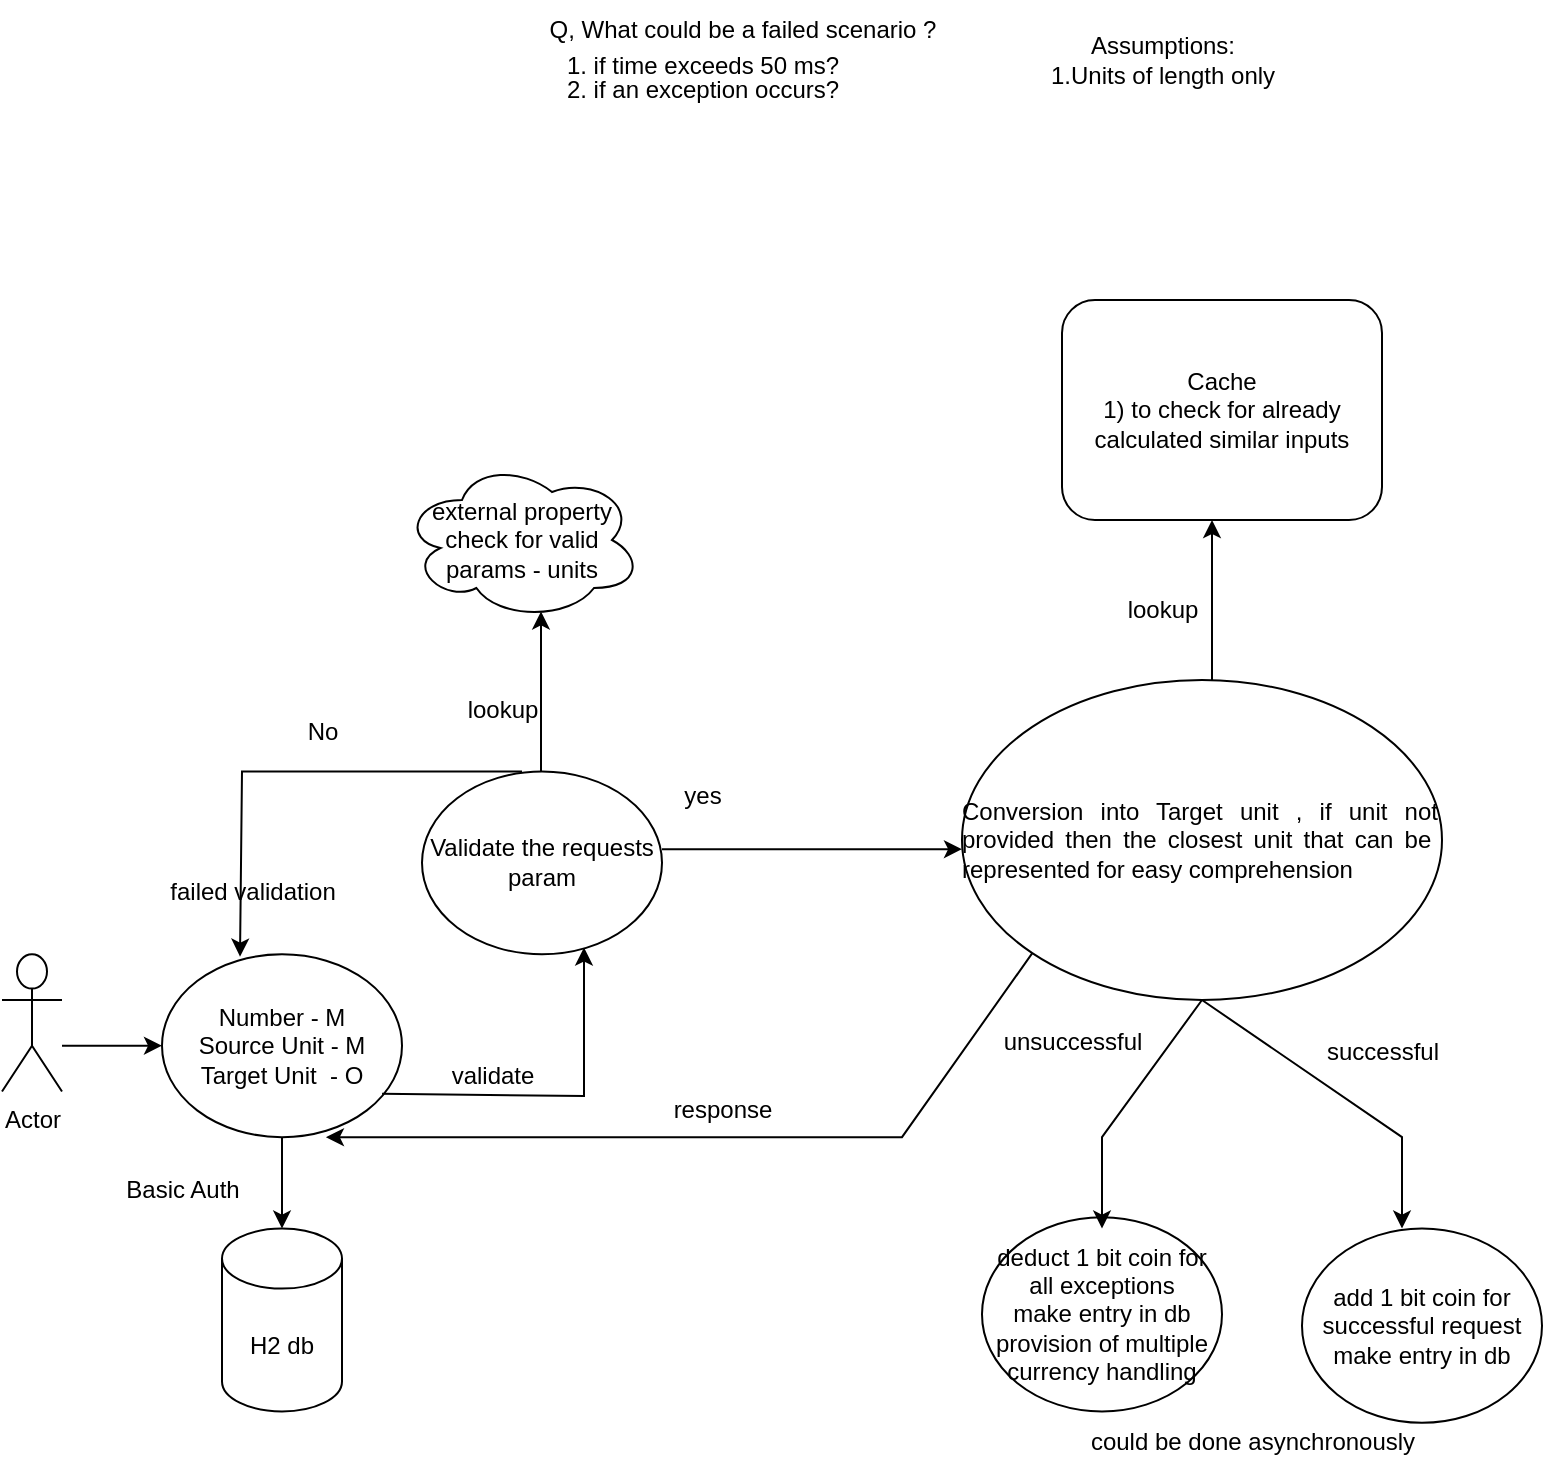 <mxfile version="23.0.2" type="device" pages="2">
  <diagram name="Page-1" id="lHYYtZzS8Uv63oqJ56ig">
    <mxGraphModel dx="864" dy="516" grid="1" gridSize="10" guides="1" tooltips="1" connect="1" arrows="1" fold="1" page="1" pageScale="1" pageWidth="850" pageHeight="1100" math="0" shadow="0">
      <root>
        <mxCell id="0" />
        <mxCell id="1" parent="0" />
        <mxCell id="lj5fhIabV5IwhSBRjd6Y-2" value="Assumptions:&lt;br&gt;1.Units of length only&lt;br&gt;" style="text;html=1;align=center;verticalAlign=middle;resizable=0;points=[];autosize=1;strokeColor=none;fillColor=none;" parent="1" vertex="1">
          <mxGeometry x="540" y="30" width="140" height="40" as="geometry" />
        </mxCell>
        <mxCell id="lj5fhIabV5IwhSBRjd6Y-3" value="" style="group" parent="1" vertex="1" connectable="0">
          <mxGeometry x="290" y="20" width="220" height="60" as="geometry" />
        </mxCell>
        <mxCell id="c188HrAiZuIj-6h9vWM7-4" value="Q, What could be a failed scenario ?" style="text;html=1;align=center;verticalAlign=middle;resizable=0;points=[];autosize=1;strokeColor=none;fillColor=none;" parent="lj5fhIabV5IwhSBRjd6Y-3" vertex="1">
          <mxGeometry width="220" height="30" as="geometry" />
        </mxCell>
        <mxCell id="c188HrAiZuIj-6h9vWM7-5" value="1. if time exceeds 50 ms?" style="text;html=1;align=center;verticalAlign=middle;resizable=0;points=[];autosize=1;strokeColor=none;fillColor=none;" parent="lj5fhIabV5IwhSBRjd6Y-3" vertex="1">
          <mxGeometry x="10" y="18" width="160" height="30" as="geometry" />
        </mxCell>
        <mxCell id="lj5fhIabV5IwhSBRjd6Y-1" value="2. if an exception occurs?" style="text;html=1;align=center;verticalAlign=middle;resizable=0;points=[];autosize=1;strokeColor=none;fillColor=none;" parent="lj5fhIabV5IwhSBRjd6Y-3" vertex="1">
          <mxGeometry x="10" y="30" width="160" height="30" as="geometry" />
        </mxCell>
        <mxCell id="y0Mf6EzRDNKTarOtsKK9-1" value="Cache&lt;br&gt;1) to check for already calculated similar inputs" style="rounded=1;whiteSpace=wrap;html=1;" vertex="1" parent="1">
          <mxGeometry x="560" y="170" width="160" height="110" as="geometry" />
        </mxCell>
        <mxCell id="y0Mf6EzRDNKTarOtsKK9-2" value="" style="group" vertex="1" connectable="0" parent="1">
          <mxGeometry x="30" y="360" width="770" height="400" as="geometry" />
        </mxCell>
        <mxCell id="b3AIAaytcUliQ4qnKOfz-1" value="Number - M&lt;br&gt;Source Unit - M&lt;br&gt;Target Unit&amp;nbsp; - O" style="ellipse;whiteSpace=wrap;html=1;" parent="y0Mf6EzRDNKTarOtsKK9-2" vertex="1">
          <mxGeometry x="80" y="137.143" width="120" height="91.429" as="geometry" />
        </mxCell>
        <mxCell id="b3AIAaytcUliQ4qnKOfz-2" value="Actor" style="shape=umlActor;verticalLabelPosition=bottom;verticalAlign=top;html=1;outlineConnect=0;" parent="y0Mf6EzRDNKTarOtsKK9-2" vertex="1">
          <mxGeometry y="137.143" width="30" height="68.571" as="geometry" />
        </mxCell>
        <mxCell id="b3AIAaytcUliQ4qnKOfz-3" value="" style="endArrow=classic;html=1;rounded=0;" parent="y0Mf6EzRDNKTarOtsKK9-2" edge="1">
          <mxGeometry width="50" height="50" relative="1" as="geometry">
            <mxPoint x="30" y="182.857" as="sourcePoint" />
            <mxPoint x="80" y="182.857" as="targetPoint" />
          </mxGeometry>
        </mxCell>
        <mxCell id="b3AIAaytcUliQ4qnKOfz-4" value="H2 db" style="shape=cylinder3;whiteSpace=wrap;html=1;boundedLbl=1;backgroundOutline=1;size=15;" parent="y0Mf6EzRDNKTarOtsKK9-2" vertex="1">
          <mxGeometry x="110" y="274.286" width="60" height="91.429" as="geometry" />
        </mxCell>
        <mxCell id="b3AIAaytcUliQ4qnKOfz-5" value="" style="endArrow=classic;html=1;rounded=0;exitX=0.5;exitY=1;exitDx=0;exitDy=0;exitPerimeter=0;entryX=0.5;entryY=0;entryDx=0;entryDy=0;entryPerimeter=0;" parent="y0Mf6EzRDNKTarOtsKK9-2" source="b3AIAaytcUliQ4qnKOfz-1" target="b3AIAaytcUliQ4qnKOfz-4" edge="1">
          <mxGeometry width="50" height="50" relative="1" as="geometry">
            <mxPoint x="140" y="240" as="sourcePoint" />
            <mxPoint x="190" y="240" as="targetPoint" />
          </mxGeometry>
        </mxCell>
        <mxCell id="b3AIAaytcUliQ4qnKOfz-6" value="Basic Auth" style="text;html=1;align=center;verticalAlign=middle;resizable=0;points=[];autosize=1;strokeColor=none;fillColor=none;" parent="y0Mf6EzRDNKTarOtsKK9-2" vertex="1">
          <mxGeometry x="50" y="240" width="80" height="30" as="geometry" />
        </mxCell>
        <mxCell id="b3AIAaytcUliQ4qnKOfz-7" value="" style="endArrow=classic;html=1;rounded=0;entryX=0.675;entryY=0.963;entryDx=0;entryDy=0;entryPerimeter=0;exitX=0.917;exitY=0.763;exitDx=0;exitDy=0;exitPerimeter=0;" parent="y0Mf6EzRDNKTarOtsKK9-2" source="b3AIAaytcUliQ4qnKOfz-1" target="b3AIAaytcUliQ4qnKOfz-8" edge="1">
          <mxGeometry width="50" height="50" relative="1" as="geometry">
            <mxPoint x="290" y="205.714" as="sourcePoint" />
            <mxPoint x="210" y="102.857" as="targetPoint" />
            <Array as="points">
              <mxPoint x="291" y="208.0" />
            </Array>
          </mxGeometry>
        </mxCell>
        <mxCell id="b3AIAaytcUliQ4qnKOfz-8" value="Validate the requests param" style="ellipse;whiteSpace=wrap;html=1;" parent="y0Mf6EzRDNKTarOtsKK9-2" vertex="1">
          <mxGeometry x="210" y="45.714" width="120" height="91.429" as="geometry" />
        </mxCell>
        <mxCell id="b3AIAaytcUliQ4qnKOfz-9" value="" style="endArrow=classic;html=1;rounded=0;exitX=0.725;exitY=0.025;exitDx=0;exitDy=0;exitPerimeter=0;entryX=0.325;entryY=0.013;entryDx=0;entryDy=0;entryPerimeter=0;" parent="y0Mf6EzRDNKTarOtsKK9-2" target="b3AIAaytcUliQ4qnKOfz-1" edge="1">
          <mxGeometry width="50" height="50" relative="1" as="geometry">
            <mxPoint x="260" y="45.714" as="sourcePoint" />
            <mxPoint x="120" y="125.714" as="targetPoint" />
            <Array as="points">
              <mxPoint x="120" y="45.714" />
            </Array>
          </mxGeometry>
        </mxCell>
        <mxCell id="b3AIAaytcUliQ4qnKOfz-10" value="No" style="text;html=1;align=center;verticalAlign=middle;resizable=0;points=[];autosize=1;strokeColor=none;fillColor=none;" parent="y0Mf6EzRDNKTarOtsKK9-2" vertex="1">
          <mxGeometry x="140" y="11.429" width="40" height="30" as="geometry" />
        </mxCell>
        <mxCell id="b3AIAaytcUliQ4qnKOfz-11" value="failed validation" style="text;html=1;align=center;verticalAlign=middle;resizable=0;points=[];autosize=1;strokeColor=none;fillColor=none;" parent="y0Mf6EzRDNKTarOtsKK9-2" vertex="1">
          <mxGeometry x="70" y="91.429" width="110" height="30" as="geometry" />
        </mxCell>
        <mxCell id="b3AIAaytcUliQ4qnKOfz-12" value="" style="endArrow=classic;html=1;rounded=0;exitX=0.725;exitY=0.025;exitDx=0;exitDy=0;exitPerimeter=0;" parent="y0Mf6EzRDNKTarOtsKK9-2" edge="1">
          <mxGeometry width="50" height="50" relative="1" as="geometry">
            <mxPoint x="330" y="84.571" as="sourcePoint" />
            <mxPoint x="480" y="84.571" as="targetPoint" />
          </mxGeometry>
        </mxCell>
        <mxCell id="b3AIAaytcUliQ4qnKOfz-13" value="yes" style="text;html=1;align=center;verticalAlign=middle;resizable=0;points=[];autosize=1;strokeColor=none;fillColor=none;" parent="y0Mf6EzRDNKTarOtsKK9-2" vertex="1">
          <mxGeometry x="330" y="43.429" width="40" height="30" as="geometry" />
        </mxCell>
        <mxCell id="b3AIAaytcUliQ4qnKOfz-16" value="&lt;div style=&quot;text-align: justify;&quot;&gt;&lt;span style=&quot;background-color: initial;&quot;&gt;&lt;font style=&quot;font-size: 12px;&quot;&gt;Conversion into Target unit , if unit not provided then the closest unit that can be&amp;nbsp; represented for easy comprehension&lt;/font&gt;&lt;/span&gt;&lt;/div&gt;" style="ellipse;whiteSpace=wrap;html=1;align=right;" parent="y0Mf6EzRDNKTarOtsKK9-2" vertex="1">
          <mxGeometry x="480" width="240" height="160" as="geometry" />
        </mxCell>
        <mxCell id="c188HrAiZuIj-6h9vWM7-2" value="" style="endArrow=classic;html=1;rounded=0;exitX=0.5;exitY=1;exitDx=0;exitDy=0;" parent="y0Mf6EzRDNKTarOtsKK9-2" source="b3AIAaytcUliQ4qnKOfz-16" edge="1">
          <mxGeometry width="50" height="50" relative="1" as="geometry">
            <mxPoint x="610" y="229.714" as="sourcePoint" />
            <mxPoint x="700" y="274.286" as="targetPoint" />
            <Array as="points">
              <mxPoint x="700" y="228.571" />
            </Array>
          </mxGeometry>
        </mxCell>
        <mxCell id="c188HrAiZuIj-6h9vWM7-3" value="add 1 bit coin for successful request&lt;br&gt;make entry in db" style="ellipse;whiteSpace=wrap;html=1;" parent="y0Mf6EzRDNKTarOtsKK9-2" vertex="1">
          <mxGeometry x="650" y="274.286" width="120" height="97.143" as="geometry" />
        </mxCell>
        <mxCell id="G1zmg-Ab916zZpHDVuY2-8" value="validate" style="text;html=1;align=center;verticalAlign=middle;resizable=0;points=[];autosize=1;strokeColor=none;fillColor=none;" parent="y0Mf6EzRDNKTarOtsKK9-2" vertex="1">
          <mxGeometry x="215" y="182.857" width="60" height="30" as="geometry" />
        </mxCell>
        <mxCell id="B6Xmzbsv_8YdJbKLBwuD-2" value="deduct 1 bit coin for all exceptions&lt;br&gt;make entry in db&lt;br&gt;provision of multiple currency handling" style="ellipse;whiteSpace=wrap;html=1;" parent="y0Mf6EzRDNKTarOtsKK9-2" vertex="1">
          <mxGeometry x="490" y="268.571" width="120" height="97.143" as="geometry" />
        </mxCell>
        <mxCell id="B6Xmzbsv_8YdJbKLBwuD-3" value="successful" style="text;html=1;align=center;verticalAlign=middle;resizable=0;points=[];autosize=1;strokeColor=none;fillColor=none;" parent="y0Mf6EzRDNKTarOtsKK9-2" vertex="1">
          <mxGeometry x="650" y="171.429" width="80" height="30" as="geometry" />
        </mxCell>
        <mxCell id="QumT9V5sMjMaRQfW2hA9-1" value="" style="endArrow=classic;html=1;rounded=0;" edge="1" parent="y0Mf6EzRDNKTarOtsKK9-2">
          <mxGeometry width="50" height="50" relative="1" as="geometry">
            <mxPoint x="600" y="160" as="sourcePoint" />
            <mxPoint x="550" y="274.286" as="targetPoint" />
            <Array as="points">
              <mxPoint x="550" y="228.571" />
            </Array>
          </mxGeometry>
        </mxCell>
        <mxCell id="QumT9V5sMjMaRQfW2hA9-2" value="unsuccessful" style="text;html=1;align=center;verticalAlign=middle;resizable=0;points=[];autosize=1;strokeColor=none;fillColor=none;" vertex="1" parent="y0Mf6EzRDNKTarOtsKK9-2">
          <mxGeometry x="490" y="165.714" width="90" height="30" as="geometry" />
        </mxCell>
        <mxCell id="QumT9V5sMjMaRQfW2hA9-3" value="could be done asynchronously" style="text;html=1;align=center;verticalAlign=middle;resizable=0;points=[];autosize=1;strokeColor=none;fillColor=none;" vertex="1" parent="y0Mf6EzRDNKTarOtsKK9-2">
          <mxGeometry x="530" y="365.714" width="190" height="30" as="geometry" />
        </mxCell>
        <mxCell id="QumT9V5sMjMaRQfW2hA9-5" value="" style="endArrow=classic;html=1;rounded=0;entryX=0.683;entryY=1;entryDx=0;entryDy=0;entryPerimeter=0;exitX=0;exitY=1;exitDx=0;exitDy=0;" edge="1" parent="y0Mf6EzRDNKTarOtsKK9-2" source="b3AIAaytcUliQ4qnKOfz-16" target="b3AIAaytcUliQ4qnKOfz-1">
          <mxGeometry width="50" height="50" relative="1" as="geometry">
            <mxPoint x="370" y="285.714" as="sourcePoint" />
            <mxPoint x="420" y="228.571" as="targetPoint" />
            <Array as="points">
              <mxPoint x="450" y="228.571" />
            </Array>
          </mxGeometry>
        </mxCell>
        <mxCell id="QumT9V5sMjMaRQfW2hA9-6" value="response" style="text;html=1;align=center;verticalAlign=middle;resizable=0;points=[];autosize=1;strokeColor=none;fillColor=none;" vertex="1" parent="y0Mf6EzRDNKTarOtsKK9-2">
          <mxGeometry x="325" y="200" width="70" height="30" as="geometry" />
        </mxCell>
        <mxCell id="y0Mf6EzRDNKTarOtsKK9-6" value="" style="endArrow=classic;html=1;rounded=0;" edge="1" parent="y0Mf6EzRDNKTarOtsKK9-2">
          <mxGeometry width="50" height="50" relative="1" as="geometry">
            <mxPoint x="269.5" y="45.71" as="sourcePoint" />
            <mxPoint x="269.5" y="-34.29" as="targetPoint" />
          </mxGeometry>
        </mxCell>
        <mxCell id="y0Mf6EzRDNKTarOtsKK9-4" value="lookup" style="text;html=1;align=center;verticalAlign=middle;resizable=0;points=[];autosize=1;strokeColor=none;fillColor=none;" vertex="1" parent="y0Mf6EzRDNKTarOtsKK9-2">
          <mxGeometry x="220" width="60" height="30" as="geometry" />
        </mxCell>
        <mxCell id="y0Mf6EzRDNKTarOtsKK9-3" value="" style="endArrow=classic;html=1;rounded=0;" edge="1" parent="1">
          <mxGeometry width="50" height="50" relative="1" as="geometry">
            <mxPoint x="635" y="360" as="sourcePoint" />
            <mxPoint x="635" y="280" as="targetPoint" />
          </mxGeometry>
        </mxCell>
        <mxCell id="y0Mf6EzRDNKTarOtsKK9-5" value="external property&lt;br&gt;check for valid params - units" style="ellipse;shape=cloud;whiteSpace=wrap;html=1;" vertex="1" parent="1">
          <mxGeometry x="230" y="250" width="120" height="80" as="geometry" />
        </mxCell>
        <mxCell id="y0Mf6EzRDNKTarOtsKK9-7" value="lookup" style="text;html=1;align=center;verticalAlign=middle;resizable=0;points=[];autosize=1;strokeColor=none;fillColor=none;" vertex="1" parent="1">
          <mxGeometry x="580" y="310" width="60" height="30" as="geometry" />
        </mxCell>
      </root>
    </mxGraphModel>
  </diagram>
  <diagram id="aCOKCKjYOSakgeWjAQzv" name="Page-2">
    <mxGraphModel dx="864" dy="516" grid="1" gridSize="10" guides="1" tooltips="1" connect="1" arrows="1" fold="1" page="1" pageScale="1" pageWidth="850" pageHeight="1100" math="0" shadow="0">
      <root>
        <mxCell id="0" />
        <mxCell id="1" parent="0" />
        <mxCell id="IXTnuQfZ6xgIlUwsSyPu-1" value="User" style="swimlane;whiteSpace=wrap;html=1;" parent="1" vertex="1">
          <mxGeometry x="270" y="180" width="110" height="110" as="geometry" />
        </mxCell>
        <mxCell id="IXTnuQfZ6xgIlUwsSyPu-3" value="String Details" style="text;html=1;align=center;verticalAlign=middle;resizable=0;points=[];autosize=1;strokeColor=none;fillColor=none;" parent="IXTnuQfZ6xgIlUwsSyPu-1" vertex="1">
          <mxGeometry y="48" width="90" height="30" as="geometry" />
        </mxCell>
        <mxCell id="IXTnuQfZ6xgIlUwsSyPu-6" value="Long userId" style="text;html=1;align=center;verticalAlign=middle;resizable=0;points=[];autosize=1;strokeColor=none;fillColor=none;" parent="IXTnuQfZ6xgIlUwsSyPu-1" vertex="1">
          <mxGeometry y="80" width="90" height="30" as="geometry" />
        </mxCell>
        <mxCell id="IXTnuQfZ6xgIlUwsSyPu-2" value="String name" style="text;html=1;align=center;verticalAlign=middle;resizable=0;points=[];autosize=1;strokeColor=none;fillColor=none;" parent="IXTnuQfZ6xgIlUwsSyPu-1" vertex="1">
          <mxGeometry x="-7" y="18" width="90" height="30" as="geometry" />
        </mxCell>
        <mxCell id="hJZ3AKhVzzM18QTyrfeM-3" value="makes" style="text;html=1;align=center;verticalAlign=middle;resizable=0;points=[];autosize=1;strokeColor=none;fillColor=none;" parent="1" vertex="1">
          <mxGeometry x="120" y="230" width="60" height="30" as="geometry" />
        </mxCell>
        <mxCell id="hJZ3AKhVzzM18QTyrfeM-4" value="" style="endArrow=classic;html=1;rounded=0;exitX=0.421;exitY=-0.031;exitDx=0;exitDy=0;exitPerimeter=0;entryX=0.421;entryY=-0.031;entryDx=0;entryDy=0;entryPerimeter=0;" parent="1" target="IXTnuQfZ6xgIlUwsSyPu-5" edge="1">
          <mxGeometry width="50" height="50" relative="1" as="geometry">
            <mxPoint x="270" y="230" as="sourcePoint" />
            <mxPoint x="170" y="320" as="targetPoint" />
            <Array as="points">
              <mxPoint x="170" y="230" />
            </Array>
          </mxGeometry>
        </mxCell>
        <mxCell id="hJZ3AKhVzzM18QTyrfeM-6" value="" style="group" parent="1" vertex="1" connectable="0">
          <mxGeometry x="110" y="330" width="140" height="130" as="geometry" />
        </mxCell>
        <mxCell id="IXTnuQfZ6xgIlUwsSyPu-5" value="Requests" style="swimlane;whiteSpace=wrap;html=1;" parent="hJZ3AKhVzzM18QTyrfeM-6" vertex="1">
          <mxGeometry width="140" height="130" as="geometry" />
        </mxCell>
        <mxCell id="IXTnuQfZ6xgIlUwsSyPu-9" value="Invoice invoiceNo" style="text;html=1;align=center;verticalAlign=middle;resizable=0;points=[];autosize=1;strokeColor=none;fillColor=none;" parent="IXTnuQfZ6xgIlUwsSyPu-5" vertex="1">
          <mxGeometry x="-5" y="70" width="120" height="30" as="geometry" />
        </mxCell>
        <mxCell id="hJZ3AKhVzzM18QTyrfeM-5" value="Long total" style="text;html=1;align=center;verticalAlign=middle;resizable=0;points=[];autosize=1;strokeColor=none;fillColor=none;" parent="IXTnuQfZ6xgIlUwsSyPu-5" vertex="1">
          <mxGeometry x="-5" y="90" width="80" height="30" as="geometry" />
        </mxCell>
        <mxCell id="IXTnuQfZ6xgIlUwsSyPu-8" value="Long userId" style="text;html=1;align=center;verticalAlign=middle;resizable=0;points=[];autosize=1;strokeColor=none;fillColor=none;" parent="IXTnuQfZ6xgIlUwsSyPu-5" vertex="1">
          <mxGeometry x="-5" y="50" width="90" height="30" as="geometry" />
        </mxCell>
        <mxCell id="IXTnuQfZ6xgIlUwsSyPu-7" value="Long requestId" style="text;html=1;align=center;verticalAlign=middle;resizable=0;points=[];autosize=1;strokeColor=none;fillColor=none;" parent="hJZ3AKhVzzM18QTyrfeM-6" vertex="1">
          <mxGeometry y="28" width="100" height="30" as="geometry" />
        </mxCell>
        <mxCell id="sEJJWN09g-QydtPK8mbs-1" value="Invoice" style="swimlane;whiteSpace=wrap;html=1;" parent="1" vertex="1">
          <mxGeometry x="320" y="360" width="150" height="150" as="geometry" />
        </mxCell>
        <mxCell id="sEJJWN09g-QydtPK8mbs-2" value="Long invoiceNo&lt;br&gt;" style="text;html=1;align=center;verticalAlign=middle;resizable=0;points=[];autosize=1;strokeColor=none;fillColor=none;" parent="sEJJWN09g-QydtPK8mbs-1" vertex="1">
          <mxGeometry x="-5" y="28" width="110" height="30" as="geometry" />
        </mxCell>
        <mxCell id="sEJJWN09g-QydtPK8mbs-3" value="Long debits&lt;br&gt;Long credits" style="text;html=1;align=center;verticalAlign=middle;resizable=0;points=[];autosize=1;strokeColor=none;fillColor=none;" parent="sEJJWN09g-QydtPK8mbs-1" vertex="1">
          <mxGeometry x="-5" y="50" width="90" height="40" as="geometry" />
        </mxCell>
        <mxCell id="sEJJWN09g-QydtPK8mbs-6" value="" style="endArrow=classic;html=1;rounded=0;entryX=0.421;entryY=-0.031;entryDx=0;entryDy=0;entryPerimeter=0;" parent="1" edge="1">
          <mxGeometry width="50" height="50" relative="1" as="geometry">
            <mxPoint x="220" y="460" as="sourcePoint" />
            <mxPoint x="320" y="502" as="targetPoint" />
            <Array as="points">
              <mxPoint x="220" y="502" />
            </Array>
          </mxGeometry>
        </mxCell>
        <mxCell id="sEJJWN09g-QydtPK8mbs-7" value="generates&lt;br&gt;" style="text;html=1;align=center;verticalAlign=middle;resizable=0;points=[];autosize=1;strokeColor=none;fillColor=none;" parent="1" vertex="1">
          <mxGeometry x="190" y="498" width="80" height="30" as="geometry" />
        </mxCell>
        <mxCell id="3J5gZXJqJYmnxhREiJwj-2" value="ResponseDTO" style="swimlane;whiteSpace=wrap;html=1;" parent="1" vertex="1">
          <mxGeometry x="560" y="210" width="160" height="140" as="geometry" />
        </mxCell>
        <mxCell id="3J5gZXJqJYmnxhREiJwj-3" value="Long RequestNo" style="text;html=1;align=center;verticalAlign=middle;resizable=0;points=[];autosize=1;strokeColor=none;fillColor=none;" parent="3J5gZXJqJYmnxhREiJwj-2" vertex="1">
          <mxGeometry y="50" width="110" height="30" as="geometry" />
        </mxCell>
        <mxCell id="3J5gZXJqJYmnxhREiJwj-4" value="Long enteredValue&lt;br&gt;String sourceUnit&lt;br&gt;String targetUnit&lt;br&gt;&lt;br&gt;" style="text;html=1;align=center;verticalAlign=middle;resizable=0;points=[];autosize=1;strokeColor=none;fillColor=none;" parent="3J5gZXJqJYmnxhREiJwj-2" vertex="1">
          <mxGeometry y="65" width="120" height="70" as="geometry" />
        </mxCell>
        <mxCell id="3J5gZXJqJYmnxhREiJwj-5" value="" style="endArrow=none;dashed=1;html=1;dashPattern=1 3;strokeWidth=2;rounded=0;" parent="1" edge="1">
          <mxGeometry width="50" height="50" relative="1" as="geometry">
            <mxPoint x="530" y="660" as="sourcePoint" />
            <mxPoint x="530" y="160" as="targetPoint" />
          </mxGeometry>
        </mxCell>
      </root>
    </mxGraphModel>
  </diagram>
</mxfile>
